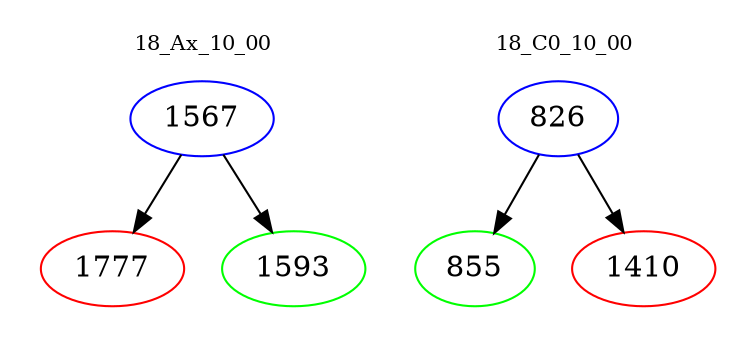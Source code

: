 digraph{
subgraph cluster_0 {
color = white
label = "18_Ax_10_00";
fontsize=10;
T0_1567 [label="1567", color="blue"]
T0_1567 -> T0_1777 [color="black"]
T0_1777 [label="1777", color="red"]
T0_1567 -> T0_1593 [color="black"]
T0_1593 [label="1593", color="green"]
}
subgraph cluster_1 {
color = white
label = "18_C0_10_00";
fontsize=10;
T1_826 [label="826", color="blue"]
T1_826 -> T1_855 [color="black"]
T1_855 [label="855", color="green"]
T1_826 -> T1_1410 [color="black"]
T1_1410 [label="1410", color="red"]
}
}
